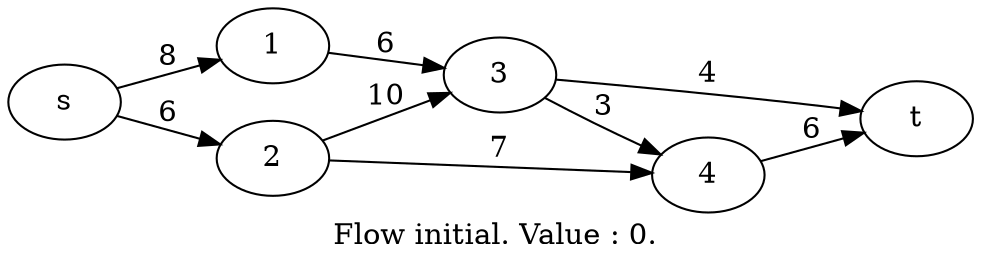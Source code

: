 digraph flow1_init {
rankdir="LR";
label=" Flow initial. Value : 0."
 s -> 1 [label="8"]; 
 s -> 2 [label="6"]; 
 1 -> 3 [label="6"]; 
 2 -> 3 [label="10"]; 
 2 -> 4 [label="7"]; 
 3 -> 4 [label="3"]; 
 3 -> t [label="4"]; 
 4 -> t [label="6"]; 
}